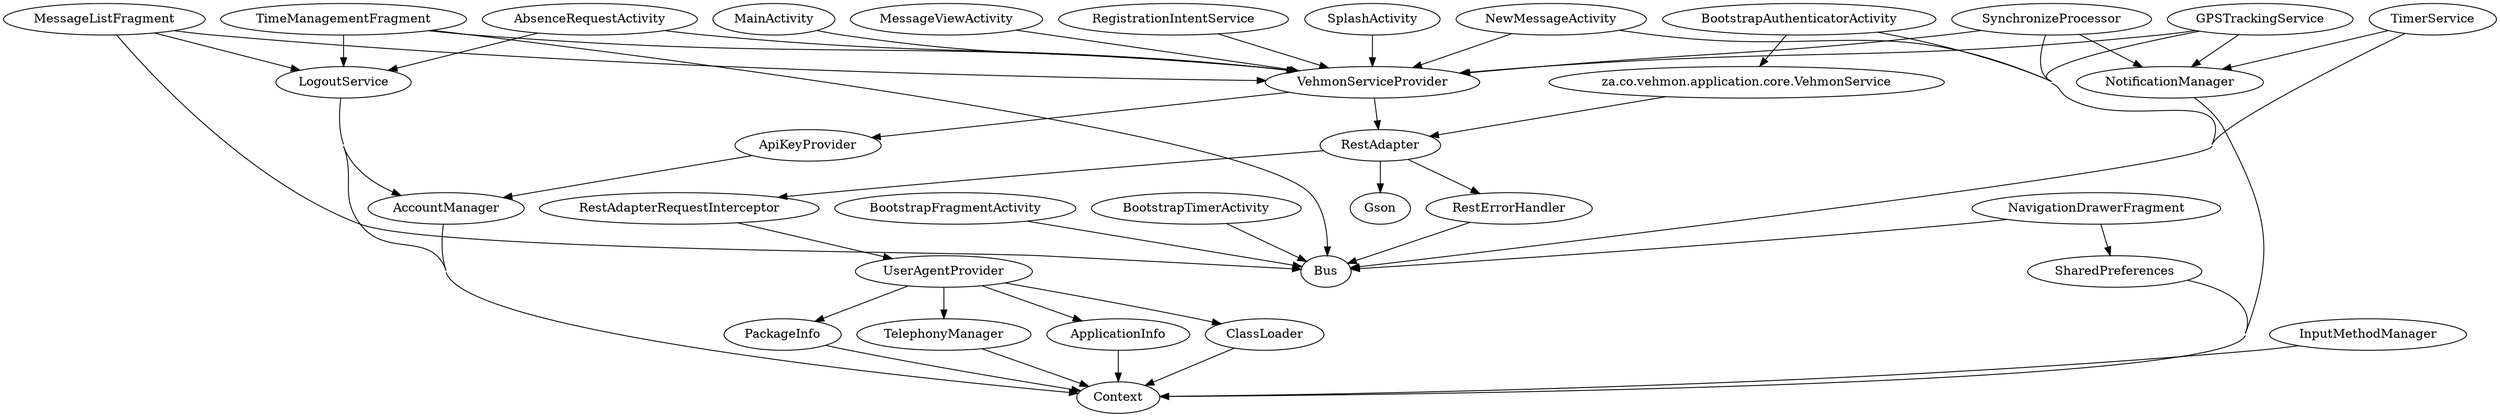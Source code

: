 digraph G1 {
  concentrate = true;
  AbsenceRequestActivity -> VehmonServiceProvider;
  AbsenceRequestActivity -> LogoutService;
  AccountManager -> Context;
  ApiKeyProvider -> AccountManager;
  ApplicationInfo -> Context;
  n2 [label="za.co.vehmon.application.core.VehmonService"];
  BootstrapAuthenticatorActivity -> n2;
  BootstrapAuthenticatorActivity -> Bus;
  BootstrapFragmentActivity -> Bus;
  BootstrapTimerActivity -> Bus;
  ClassLoader -> Context;
  GPSTrackingService -> VehmonServiceProvider;
  GPSTrackingService -> NotificationManager;
  GPSTrackingService -> Bus;
  InputMethodManager -> Context;
  LogoutService -> AccountManager;
  LogoutService -> Context;
  MainActivity -> VehmonServiceProvider;
  MessageListFragment -> VehmonServiceProvider;
  MessageListFragment -> LogoutService;
  MessageListFragment -> Bus;
  MessageViewActivity -> VehmonServiceProvider;
  NavigationDrawerFragment -> Bus;
  NavigationDrawerFragment -> SharedPreferences;
  NewMessageActivity -> VehmonServiceProvider;
  NewMessageActivity -> Bus;
  NotificationManager -> Context;
  PackageInfo -> Context;
  RegistrationIntentService -> VehmonServiceProvider;
  RestAdapter -> RestAdapterRequestInterceptor;
  RestAdapter -> Gson;
  RestAdapter -> RestErrorHandler;
  RestAdapterRequestInterceptor -> UserAgentProvider;
  RestErrorHandler -> Bus;
  SharedPreferences -> Context;
  SplashActivity -> VehmonServiceProvider;
  SynchronizeProcessor -> VehmonServiceProvider;
  SynchronizeProcessor -> NotificationManager;
  SynchronizeProcessor -> Bus;
  TelephonyManager -> Context;
  TimeManagementFragment -> VehmonServiceProvider;
  TimeManagementFragment -> LogoutService;
  TimeManagementFragment -> Bus;
  TimerService -> NotificationManager;
  TimerService -> Bus;
  UserAgentProvider -> PackageInfo;
  UserAgentProvider -> ClassLoader;
  UserAgentProvider -> ApplicationInfo;
  UserAgentProvider -> TelephonyManager;
  VehmonServiceProvider -> RestAdapter;
  VehmonServiceProvider -> ApiKeyProvider;
  n2 -> RestAdapter;
}
